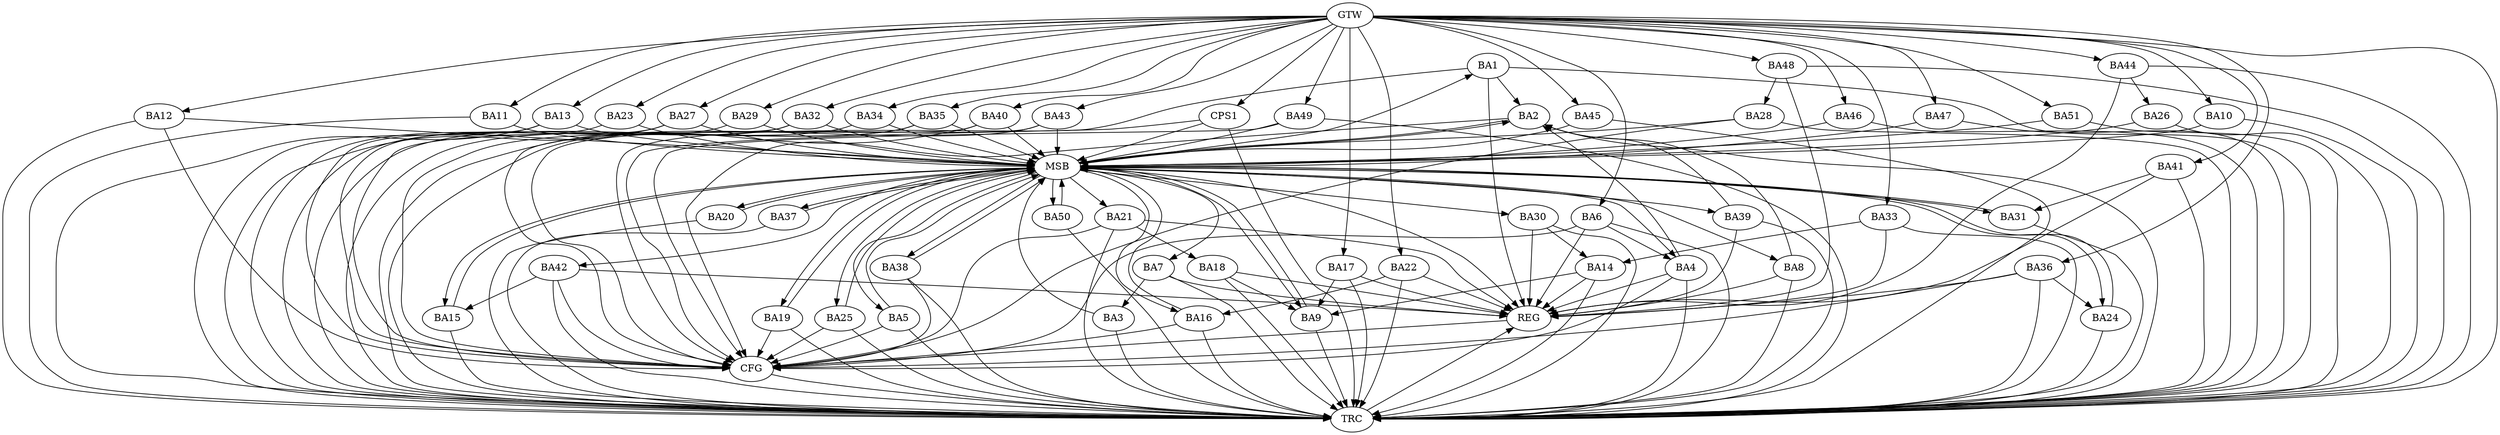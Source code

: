 strict digraph G {
  BA1 [ label="BA1" ];
  BA2 [ label="BA2" ];
  BA3 [ label="BA3" ];
  BA4 [ label="BA4" ];
  BA5 [ label="BA5" ];
  BA6 [ label="BA6" ];
  BA7 [ label="BA7" ];
  BA8 [ label="BA8" ];
  BA9 [ label="BA9" ];
  BA10 [ label="BA10" ];
  BA11 [ label="BA11" ];
  BA12 [ label="BA12" ];
  BA13 [ label="BA13" ];
  BA14 [ label="BA14" ];
  BA15 [ label="BA15" ];
  BA16 [ label="BA16" ];
  BA17 [ label="BA17" ];
  BA18 [ label="BA18" ];
  BA19 [ label="BA19" ];
  BA20 [ label="BA20" ];
  BA21 [ label="BA21" ];
  BA22 [ label="BA22" ];
  BA23 [ label="BA23" ];
  BA24 [ label="BA24" ];
  BA25 [ label="BA25" ];
  BA26 [ label="BA26" ];
  BA27 [ label="BA27" ];
  BA28 [ label="BA28" ];
  BA29 [ label="BA29" ];
  BA30 [ label="BA30" ];
  BA31 [ label="BA31" ];
  BA32 [ label="BA32" ];
  BA33 [ label="BA33" ];
  BA34 [ label="BA34" ];
  BA35 [ label="BA35" ];
  BA36 [ label="BA36" ];
  BA37 [ label="BA37" ];
  BA38 [ label="BA38" ];
  BA39 [ label="BA39" ];
  BA40 [ label="BA40" ];
  BA41 [ label="BA41" ];
  BA42 [ label="BA42" ];
  BA43 [ label="BA43" ];
  BA44 [ label="BA44" ];
  BA45 [ label="BA45" ];
  BA46 [ label="BA46" ];
  BA47 [ label="BA47" ];
  BA48 [ label="BA48" ];
  BA49 [ label="BA49" ];
  BA50 [ label="BA50" ];
  BA51 [ label="BA51" ];
  CPS1 [ label="CPS1" ];
  GTW [ label="GTW" ];
  REG [ label="REG" ];
  MSB [ label="MSB" ];
  CFG [ label="CFG" ];
  TRC [ label="TRC" ];
  BA1 -> BA2;
  BA4 -> BA2;
  BA6 -> BA4;
  BA7 -> BA3;
  BA8 -> BA2;
  BA14 -> BA9;
  BA17 -> BA9;
  BA18 -> BA9;
  BA21 -> BA18;
  BA22 -> BA16;
  BA30 -> BA14;
  BA33 -> BA14;
  BA36 -> BA24;
  BA39 -> BA2;
  BA41 -> BA31;
  BA42 -> BA15;
  BA44 -> BA26;
  BA48 -> BA28;
  GTW -> BA6;
  GTW -> BA10;
  GTW -> BA11;
  GTW -> BA12;
  GTW -> BA13;
  GTW -> BA17;
  GTW -> BA22;
  GTW -> BA23;
  GTW -> BA27;
  GTW -> BA29;
  GTW -> BA32;
  GTW -> BA33;
  GTW -> BA34;
  GTW -> BA35;
  GTW -> BA36;
  GTW -> BA40;
  GTW -> BA41;
  GTW -> BA43;
  GTW -> BA44;
  GTW -> BA45;
  GTW -> BA46;
  GTW -> BA47;
  GTW -> BA48;
  GTW -> BA49;
  GTW -> BA51;
  GTW -> CPS1;
  BA1 -> REG;
  BA4 -> REG;
  BA6 -> REG;
  BA7 -> REG;
  BA8 -> REG;
  BA14 -> REG;
  BA17 -> REG;
  BA18 -> REG;
  BA21 -> REG;
  BA22 -> REG;
  BA30 -> REG;
  BA33 -> REG;
  BA36 -> REG;
  BA39 -> REG;
  BA41 -> REG;
  BA42 -> REG;
  BA44 -> REG;
  BA48 -> REG;
  BA2 -> MSB;
  MSB -> BA1;
  MSB -> REG;
  BA3 -> MSB;
  MSB -> BA2;
  BA5 -> MSB;
  MSB -> BA4;
  BA9 -> MSB;
  BA10 -> MSB;
  MSB -> BA9;
  BA11 -> MSB;
  BA12 -> MSB;
  MSB -> BA7;
  BA13 -> MSB;
  BA15 -> MSB;
  BA16 -> MSB;
  BA19 -> MSB;
  BA20 -> MSB;
  BA23 -> MSB;
  BA24 -> MSB;
  MSB -> BA16;
  BA25 -> MSB;
  BA26 -> MSB;
  BA27 -> MSB;
  BA28 -> MSB;
  BA29 -> MSB;
  MSB -> BA25;
  BA31 -> MSB;
  BA32 -> MSB;
  BA34 -> MSB;
  MSB -> BA30;
  BA35 -> MSB;
  MSB -> BA5;
  BA37 -> MSB;
  MSB -> BA20;
  BA38 -> MSB;
  MSB -> BA37;
  BA40 -> MSB;
  BA43 -> MSB;
  BA45 -> MSB;
  BA46 -> MSB;
  MSB -> BA39;
  BA47 -> MSB;
  MSB -> BA31;
  BA49 -> MSB;
  BA50 -> MSB;
  BA51 -> MSB;
  MSB -> BA24;
  CPS1 -> MSB;
  MSB -> BA38;
  MSB -> BA15;
  MSB -> BA8;
  MSB -> BA19;
  MSB -> BA50;
  MSB -> BA42;
  MSB -> BA21;
  BA12 -> CFG;
  BA28 -> CFG;
  BA43 -> CFG;
  BA25 -> CFG;
  BA4 -> CFG;
  BA36 -> CFG;
  BA42 -> CFG;
  BA2 -> CFG;
  BA35 -> CFG;
  BA40 -> CFG;
  BA6 -> CFG;
  BA21 -> CFG;
  BA16 -> CFG;
  BA19 -> CFG;
  BA5 -> CFG;
  CPS1 -> CFG;
  BA32 -> CFG;
  BA38 -> CFG;
  BA27 -> CFG;
  BA49 -> CFG;
  BA1 -> CFG;
  BA13 -> CFG;
  REG -> CFG;
  BA1 -> TRC;
  BA2 -> TRC;
  BA3 -> TRC;
  BA4 -> TRC;
  BA5 -> TRC;
  BA6 -> TRC;
  BA7 -> TRC;
  BA8 -> TRC;
  BA9 -> TRC;
  BA10 -> TRC;
  BA11 -> TRC;
  BA12 -> TRC;
  BA13 -> TRC;
  BA14 -> TRC;
  BA15 -> TRC;
  BA16 -> TRC;
  BA17 -> TRC;
  BA18 -> TRC;
  BA19 -> TRC;
  BA20 -> TRC;
  BA21 -> TRC;
  BA22 -> TRC;
  BA23 -> TRC;
  BA24 -> TRC;
  BA25 -> TRC;
  BA26 -> TRC;
  BA27 -> TRC;
  BA28 -> TRC;
  BA29 -> TRC;
  BA30 -> TRC;
  BA31 -> TRC;
  BA32 -> TRC;
  BA33 -> TRC;
  BA34 -> TRC;
  BA35 -> TRC;
  BA36 -> TRC;
  BA37 -> TRC;
  BA38 -> TRC;
  BA39 -> TRC;
  BA40 -> TRC;
  BA41 -> TRC;
  BA42 -> TRC;
  BA43 -> TRC;
  BA44 -> TRC;
  BA45 -> TRC;
  BA46 -> TRC;
  BA47 -> TRC;
  BA48 -> TRC;
  BA49 -> TRC;
  BA50 -> TRC;
  BA51 -> TRC;
  CPS1 -> TRC;
  GTW -> TRC;
  CFG -> TRC;
  TRC -> REG;
}
